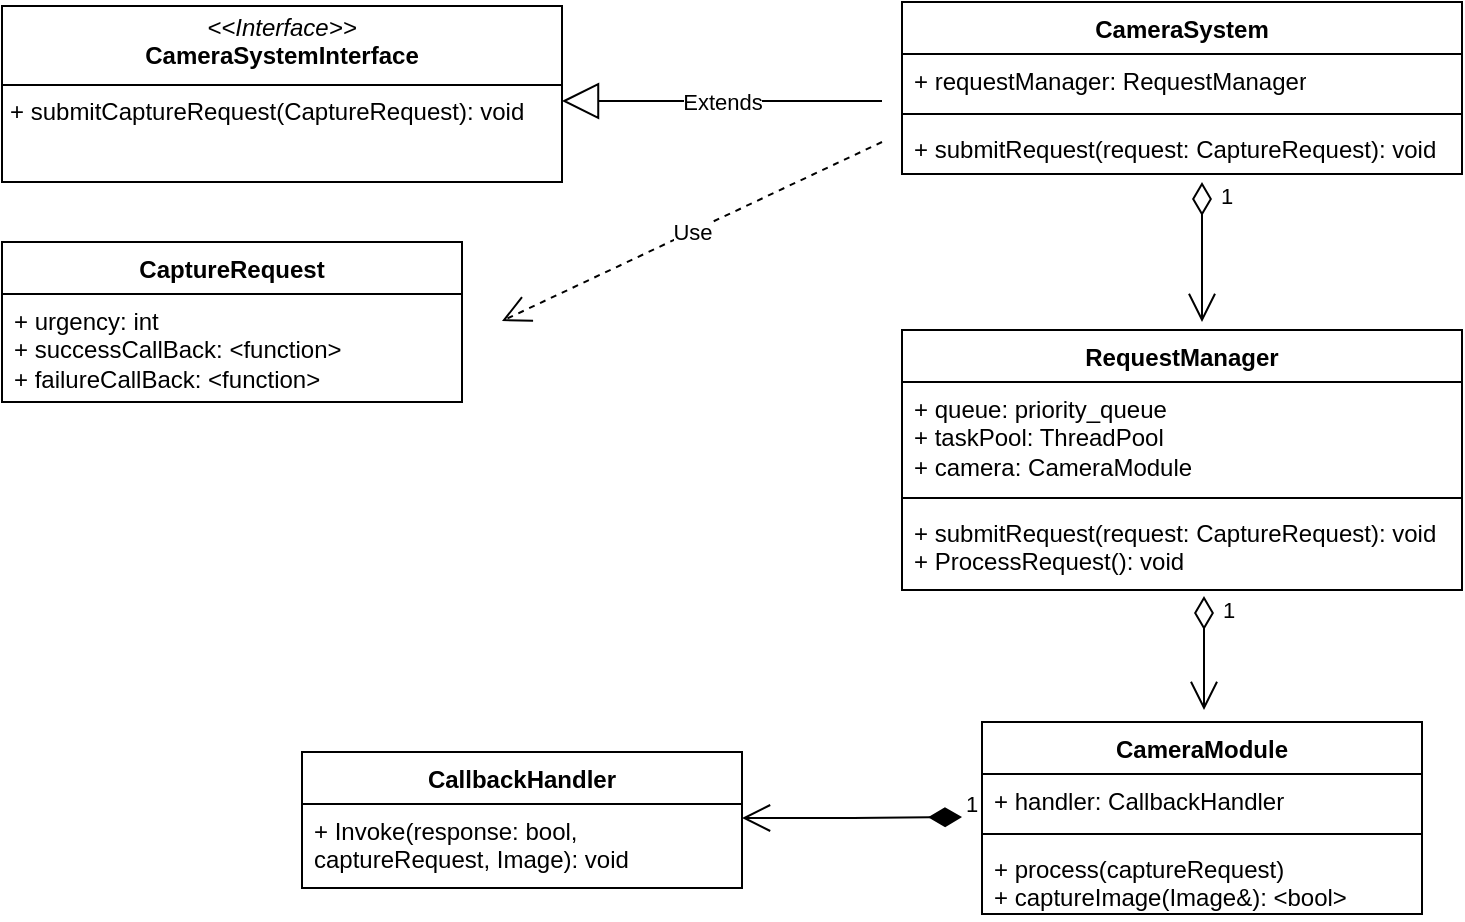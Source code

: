 <mxfile version="24.7.6">
  <diagram id="C5RBs43oDa-KdzZeNtuy" name="Page-1">
    <mxGraphModel dx="1434" dy="820" grid="1" gridSize="10" guides="1" tooltips="1" connect="1" arrows="1" fold="1" page="1" pageScale="2" pageWidth="827" pageHeight="1169" math="0" shadow="0">
      <root>
        <mxCell id="WIyWlLk6GJQsqaUBKTNV-0" />
        <mxCell id="WIyWlLk6GJQsqaUBKTNV-1" parent="WIyWlLk6GJQsqaUBKTNV-0" />
        <mxCell id="dj4j6_OuJuLTRIUH-ETC-14" value="Extends" style="endArrow=block;endSize=16;endFill=0;html=1;rounded=0;" edge="1" parent="WIyWlLk6GJQsqaUBKTNV-1">
          <mxGeometry width="160" relative="1" as="geometry">
            <mxPoint x="480" y="79.5" as="sourcePoint" />
            <mxPoint x="320" y="79.5" as="targetPoint" />
          </mxGeometry>
        </mxCell>
        <mxCell id="dj4j6_OuJuLTRIUH-ETC-0" value="&lt;p style=&quot;margin:0px;margin-top:4px;text-align:center;&quot;&gt;&lt;i&gt;&amp;lt;&amp;lt;Interface&amp;gt;&amp;gt;&lt;/i&gt;&lt;br&gt;&lt;b&gt;CameraSystemInterface&lt;/b&gt;&lt;/p&gt;&lt;hr size=&quot;1&quot; style=&quot;border-style:solid;&quot;&gt;&lt;p style=&quot;margin:0px;margin-left:4px;&quot;&gt;+ submitCaptureRequest(CaptureRequest): void&lt;br&gt;&lt;/p&gt;" style="verticalAlign=top;align=left;overflow=fill;html=1;whiteSpace=wrap;" vertex="1" parent="WIyWlLk6GJQsqaUBKTNV-1">
          <mxGeometry x="40" y="32" width="280" height="88" as="geometry" />
        </mxCell>
        <mxCell id="dj4j6_OuJuLTRIUH-ETC-5" value="CaptureRequest" style="swimlane;fontStyle=1;align=center;verticalAlign=top;childLayout=stackLayout;horizontal=1;startSize=26;horizontalStack=0;resizeParent=1;resizeParentMax=0;resizeLast=0;collapsible=1;marginBottom=0;whiteSpace=wrap;html=1;" vertex="1" parent="WIyWlLk6GJQsqaUBKTNV-1">
          <mxGeometry x="40" y="150" width="230" height="80" as="geometry" />
        </mxCell>
        <mxCell id="dj4j6_OuJuLTRIUH-ETC-6" value="+ urgency: int&lt;div&gt;+ successCallBack: &amp;lt;function&amp;gt;&lt;/div&gt;&lt;div&gt;+ failureCallBack: &amp;lt;f&lt;span style=&quot;background-color: initial;&quot;&gt;unction&amp;gt;&lt;/span&gt;&lt;/div&gt;" style="text;strokeColor=none;fillColor=none;align=left;verticalAlign=top;spacingLeft=4;spacingRight=4;overflow=hidden;rotatable=0;points=[[0,0.5],[1,0.5]];portConstraint=eastwest;whiteSpace=wrap;html=1;" vertex="1" parent="dj4j6_OuJuLTRIUH-ETC-5">
          <mxGeometry y="26" width="230" height="54" as="geometry" />
        </mxCell>
        <mxCell id="dj4j6_OuJuLTRIUH-ETC-10" value="CameraSystem" style="swimlane;fontStyle=1;align=center;verticalAlign=top;childLayout=stackLayout;horizontal=1;startSize=26;horizontalStack=0;resizeParent=1;resizeParentMax=0;resizeLast=0;collapsible=1;marginBottom=0;whiteSpace=wrap;html=1;" vertex="1" parent="WIyWlLk6GJQsqaUBKTNV-1">
          <mxGeometry x="490" y="30" width="280" height="86" as="geometry" />
        </mxCell>
        <mxCell id="dj4j6_OuJuLTRIUH-ETC-11" value="+ requestManager: RequestManager" style="text;strokeColor=none;fillColor=none;align=left;verticalAlign=top;spacingLeft=4;spacingRight=4;overflow=hidden;rotatable=0;points=[[0,0.5],[1,0.5]];portConstraint=eastwest;whiteSpace=wrap;html=1;" vertex="1" parent="dj4j6_OuJuLTRIUH-ETC-10">
          <mxGeometry y="26" width="280" height="26" as="geometry" />
        </mxCell>
        <mxCell id="dj4j6_OuJuLTRIUH-ETC-12" value="" style="line;strokeWidth=1;fillColor=none;align=left;verticalAlign=middle;spacingTop=-1;spacingLeft=3;spacingRight=3;rotatable=0;labelPosition=right;points=[];portConstraint=eastwest;strokeColor=inherit;" vertex="1" parent="dj4j6_OuJuLTRIUH-ETC-10">
          <mxGeometry y="52" width="280" height="8" as="geometry" />
        </mxCell>
        <mxCell id="dj4j6_OuJuLTRIUH-ETC-13" value="+ submitRequest(request: CaptureRequest): void" style="text;strokeColor=none;fillColor=none;align=left;verticalAlign=top;spacingLeft=4;spacingRight=4;overflow=hidden;rotatable=0;points=[[0,0.5],[1,0.5]];portConstraint=eastwest;whiteSpace=wrap;html=1;" vertex="1" parent="dj4j6_OuJuLTRIUH-ETC-10">
          <mxGeometry y="60" width="280" height="26" as="geometry" />
        </mxCell>
        <mxCell id="dj4j6_OuJuLTRIUH-ETC-15" value="RequestMana&lt;span style=&quot;background-color: initial;&quot;&gt;ger&lt;/span&gt;" style="swimlane;fontStyle=1;align=center;verticalAlign=top;childLayout=stackLayout;horizontal=1;startSize=26;horizontalStack=0;resizeParent=1;resizeParentMax=0;resizeLast=0;collapsible=1;marginBottom=0;whiteSpace=wrap;html=1;" vertex="1" parent="WIyWlLk6GJQsqaUBKTNV-1">
          <mxGeometry x="490" y="194" width="280" height="130" as="geometry" />
        </mxCell>
        <mxCell id="dj4j6_OuJuLTRIUH-ETC-16" value="+ queue: priority_queue&lt;div&gt;+ taskPool: ThreadPool&lt;/div&gt;&lt;div&gt;+ camera: CameraModule&lt;/div&gt;" style="text;strokeColor=none;fillColor=none;align=left;verticalAlign=top;spacingLeft=4;spacingRight=4;overflow=hidden;rotatable=0;points=[[0,0.5],[1,0.5]];portConstraint=eastwest;whiteSpace=wrap;html=1;" vertex="1" parent="dj4j6_OuJuLTRIUH-ETC-15">
          <mxGeometry y="26" width="280" height="54" as="geometry" />
        </mxCell>
        <mxCell id="dj4j6_OuJuLTRIUH-ETC-17" value="" style="line;strokeWidth=1;fillColor=none;align=left;verticalAlign=middle;spacingTop=-1;spacingLeft=3;spacingRight=3;rotatable=0;labelPosition=right;points=[];portConstraint=eastwest;strokeColor=inherit;" vertex="1" parent="dj4j6_OuJuLTRIUH-ETC-15">
          <mxGeometry y="80" width="280" height="8" as="geometry" />
        </mxCell>
        <mxCell id="dj4j6_OuJuLTRIUH-ETC-18" value="+ submitRequest(request: CaptureRequest): void&lt;div&gt;+ ProcessRequest(): void&lt;/div&gt;" style="text;strokeColor=none;fillColor=none;align=left;verticalAlign=top;spacingLeft=4;spacingRight=4;overflow=hidden;rotatable=0;points=[[0,0.5],[1,0.5]];portConstraint=eastwest;whiteSpace=wrap;html=1;" vertex="1" parent="dj4j6_OuJuLTRIUH-ETC-15">
          <mxGeometry y="88" width="280" height="42" as="geometry" />
        </mxCell>
        <mxCell id="dj4j6_OuJuLTRIUH-ETC-20" value="1" style="endArrow=open;html=1;endSize=12;startArrow=diamondThin;startSize=14;startFill=0;edgeStyle=orthogonalEdgeStyle;align=top;verticalAlign=left;rounded=0;" edge="1" parent="WIyWlLk6GJQsqaUBKTNV-1">
          <mxGeometry x="-1" y="10" relative="1" as="geometry">
            <mxPoint x="640" y="120" as="sourcePoint" />
            <mxPoint x="640" y="190" as="targetPoint" />
            <Array as="points">
              <mxPoint x="640" y="160" />
              <mxPoint x="640" y="160" />
            </Array>
            <mxPoint as="offset" />
          </mxGeometry>
        </mxCell>
        <mxCell id="dj4j6_OuJuLTRIUH-ETC-26" value="CallbackHandler" style="swimlane;fontStyle=1;align=center;verticalAlign=top;childLayout=stackLayout;horizontal=1;startSize=26;horizontalStack=0;resizeParent=1;resizeParentMax=0;resizeLast=0;collapsible=1;marginBottom=0;whiteSpace=wrap;html=1;" vertex="1" parent="WIyWlLk6GJQsqaUBKTNV-1">
          <mxGeometry x="190" y="405" width="220" height="68" as="geometry" />
        </mxCell>
        <mxCell id="dj4j6_OuJuLTRIUH-ETC-29" value="+ Invoke(response: bool, captureRequest, Image): void" style="text;strokeColor=none;fillColor=none;align=left;verticalAlign=top;spacingLeft=4;spacingRight=4;overflow=hidden;rotatable=0;points=[[0,0.5],[1,0.5]];portConstraint=eastwest;whiteSpace=wrap;html=1;" vertex="1" parent="dj4j6_OuJuLTRIUH-ETC-26">
          <mxGeometry y="26" width="220" height="42" as="geometry" />
        </mxCell>
        <mxCell id="dj4j6_OuJuLTRIUH-ETC-30" value="CameraModule" style="swimlane;fontStyle=1;align=center;verticalAlign=top;childLayout=stackLayout;horizontal=1;startSize=26;horizontalStack=0;resizeParent=1;resizeParentMax=0;resizeLast=0;collapsible=1;marginBottom=0;whiteSpace=wrap;html=1;" vertex="1" parent="WIyWlLk6GJQsqaUBKTNV-1">
          <mxGeometry x="530" y="390" width="220" height="96" as="geometry" />
        </mxCell>
        <mxCell id="dj4j6_OuJuLTRIUH-ETC-31" value="+ handler: CallbackHandler" style="text;strokeColor=none;fillColor=none;align=left;verticalAlign=top;spacingLeft=4;spacingRight=4;overflow=hidden;rotatable=0;points=[[0,0.5],[1,0.5]];portConstraint=eastwest;whiteSpace=wrap;html=1;" vertex="1" parent="dj4j6_OuJuLTRIUH-ETC-30">
          <mxGeometry y="26" width="220" height="26" as="geometry" />
        </mxCell>
        <mxCell id="dj4j6_OuJuLTRIUH-ETC-32" value="" style="line;strokeWidth=1;fillColor=none;align=left;verticalAlign=middle;spacingTop=-1;spacingLeft=3;spacingRight=3;rotatable=0;labelPosition=right;points=[];portConstraint=eastwest;strokeColor=inherit;" vertex="1" parent="dj4j6_OuJuLTRIUH-ETC-30">
          <mxGeometry y="52" width="220" height="8" as="geometry" />
        </mxCell>
        <mxCell id="dj4j6_OuJuLTRIUH-ETC-33" value="&lt;div&gt;+ process(captureRequest)&lt;/div&gt;+ captureImage(Image&amp;amp;): &amp;lt;bool&amp;gt;" style="text;strokeColor=none;fillColor=none;align=left;verticalAlign=top;spacingLeft=4;spacingRight=4;overflow=hidden;rotatable=0;points=[[0,0.5],[1,0.5]];portConstraint=eastwest;whiteSpace=wrap;html=1;" vertex="1" parent="dj4j6_OuJuLTRIUH-ETC-30">
          <mxGeometry y="60" width="220" height="36" as="geometry" />
        </mxCell>
        <mxCell id="dj4j6_OuJuLTRIUH-ETC-34" value="1" style="endArrow=open;html=1;endSize=12;startArrow=diamondThin;startSize=14;startFill=0;edgeStyle=orthogonalEdgeStyle;align=top;verticalAlign=left;rounded=0;" edge="1" parent="WIyWlLk6GJQsqaUBKTNV-1">
          <mxGeometry x="-1" y="10" relative="1" as="geometry">
            <mxPoint x="641" y="327" as="sourcePoint" />
            <mxPoint x="641" y="384" as="targetPoint" />
            <Array as="points">
              <mxPoint x="641" y="351" />
              <mxPoint x="641" y="351" />
            </Array>
            <mxPoint as="offset" />
          </mxGeometry>
        </mxCell>
        <mxCell id="dj4j6_OuJuLTRIUH-ETC-36" value="1" style="endArrow=open;html=1;endSize=12;startArrow=diamondThin;startSize=14;startFill=1;edgeStyle=orthogonalEdgeStyle;align=left;verticalAlign=bottom;rounded=0;" edge="1" parent="WIyWlLk6GJQsqaUBKTNV-1">
          <mxGeometry x="-1" y="3" relative="1" as="geometry">
            <mxPoint x="520" y="437.5" as="sourcePoint" />
            <mxPoint x="410" y="438" as="targetPoint" />
          </mxGeometry>
        </mxCell>
        <mxCell id="dj4j6_OuJuLTRIUH-ETC-38" value="Use" style="endArrow=open;endSize=12;dashed=1;html=1;rounded=0;" edge="1" parent="WIyWlLk6GJQsqaUBKTNV-1">
          <mxGeometry width="160" relative="1" as="geometry">
            <mxPoint x="480" y="100" as="sourcePoint" />
            <mxPoint x="290" y="189.5" as="targetPoint" />
          </mxGeometry>
        </mxCell>
      </root>
    </mxGraphModel>
  </diagram>
</mxfile>
